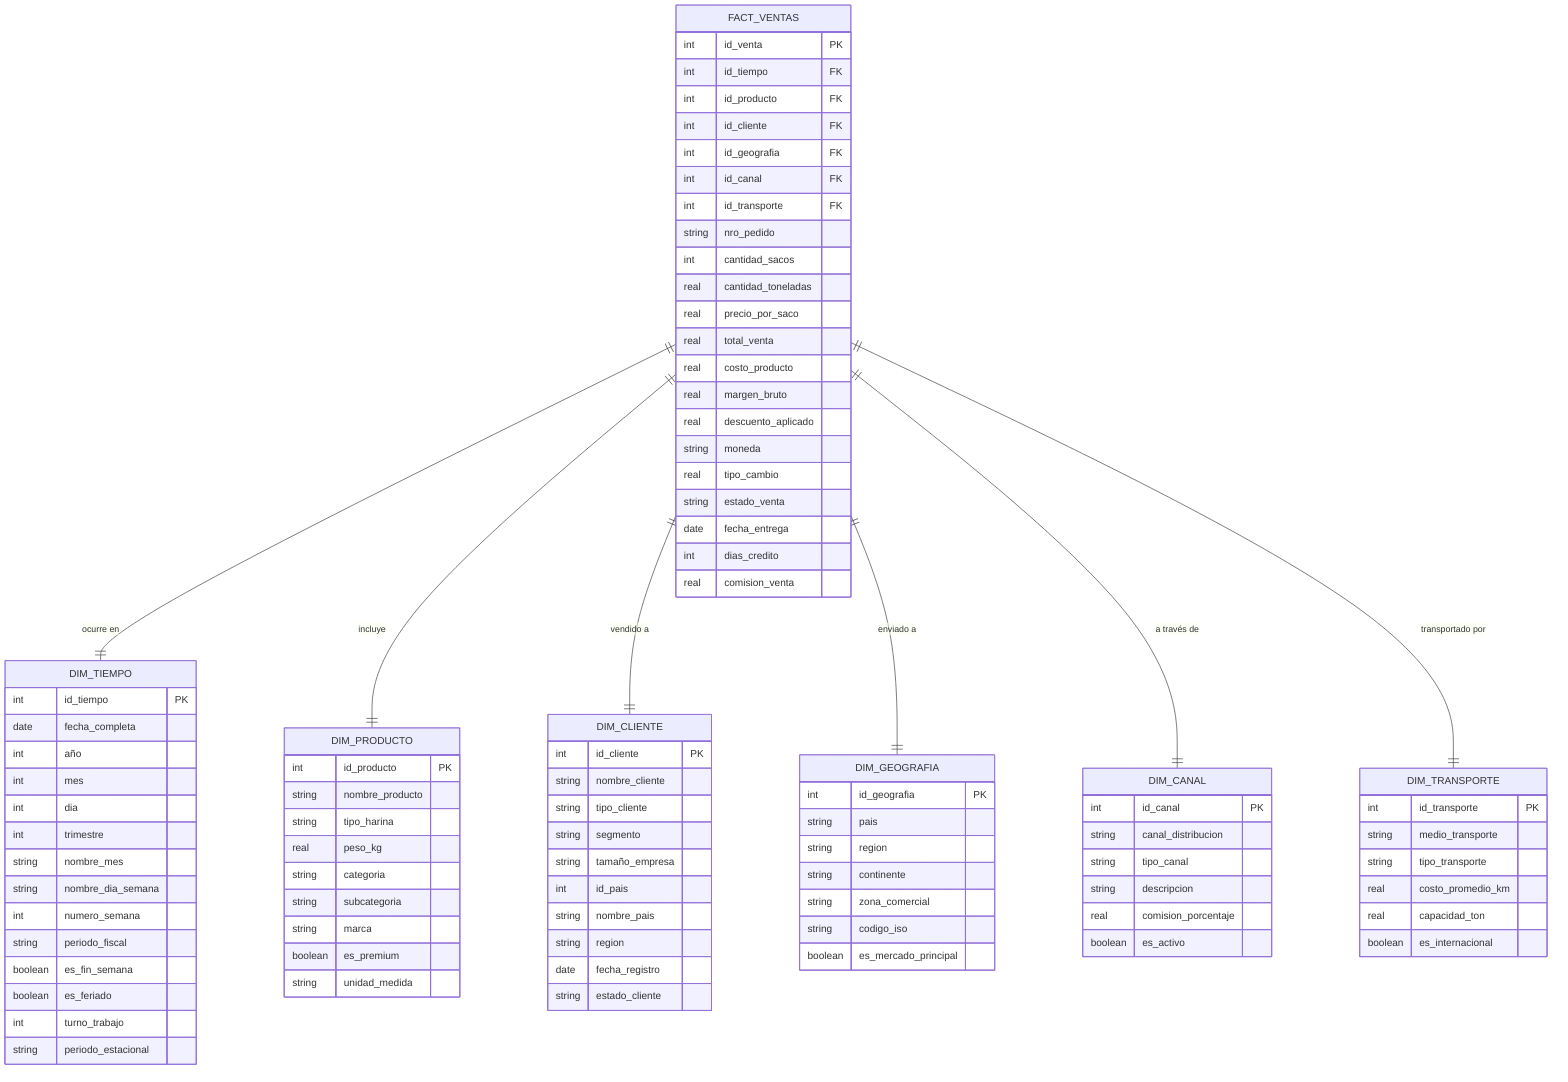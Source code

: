 erDiagram
    DIM_TIEMPO {
        int id_tiempo PK
        date fecha_completa
        int año
        int mes
        int dia
        int trimestre
        string nombre_mes
        string nombre_dia_semana
        int numero_semana
        string periodo_fiscal
        boolean es_fin_semana
        boolean es_feriado
        int turno_trabajo
        string periodo_estacional
    }

    DIM_PRODUCTO {
        int id_producto PK
        string nombre_producto
        string tipo_harina
        real peso_kg
        string categoria
        string subcategoria
        string marca
        boolean es_premium
        string unidad_medida
    }

    DIM_CLIENTE {
        int id_cliente PK
        string nombre_cliente
        string tipo_cliente
        string segmento
        string tamaño_empresa
        int id_pais
        string nombre_pais
        string region
        date fecha_registro
        string estado_cliente
    }

    DIM_GEOGRAFIA {
        int id_geografia PK
        string pais
        string region
        string continente
        string zona_comercial
        string codigo_iso
        boolean es_mercado_principal
    }

    DIM_CANAL {
        int id_canal PK
        string canal_distribucion
        string tipo_canal
        string descripcion
        real comision_porcentaje
        boolean es_activo
    }

    DIM_TRANSPORTE {
        int id_transporte PK
        string medio_transporte
        string tipo_transporte
        real costo_promedio_km
        real capacidad_ton
        boolean es_internacional
    }

    FACT_VENTAS {
        int id_venta PK
        int id_tiempo FK
        int id_producto FK
        int id_cliente FK
        int id_geografia FK
        int id_canal FK
        int id_transporte FK
        string nro_pedido
        int cantidad_sacos
        real cantidad_toneladas
        real precio_por_saco
        real total_venta
        real costo_producto
        real margen_bruto
        real descuento_aplicado
        string moneda
        real tipo_cambio
        string estado_venta
        date fecha_entrega
        int dias_credito
        real comision_venta
    }

    FACT_VENTAS ||--|| DIM_TIEMPO : "ocurre en"
    FACT_VENTAS ||--|| DIM_PRODUCTO : "incluye"
    FACT_VENTAS ||--|| DIM_CLIENTE : "vendido a"
    FACT_VENTAS ||--|| DIM_GEOGRAFIA : "enviado a"
    FACT_VENTAS ||--|| DIM_CANAL : "a través de"
    FACT_VENTAS ||--|| DIM_TRANSPORTE : "transportado por"